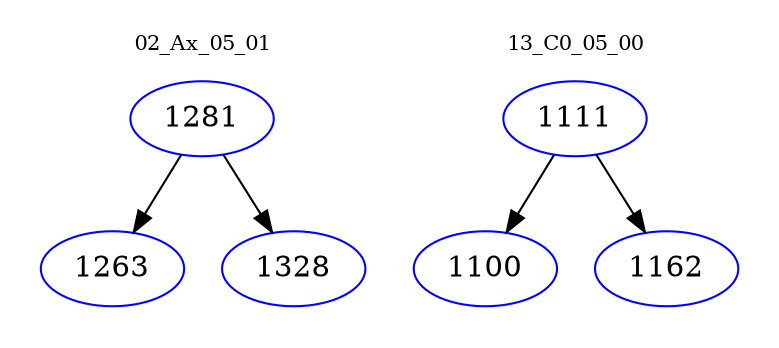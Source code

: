 digraph{
subgraph cluster_0 {
color = white
label = "02_Ax_05_01";
fontsize=10;
T0_1281 [label="1281", color="blue"]
T0_1281 -> T0_1263 [color="black"]
T0_1263 [label="1263", color="blue"]
T0_1281 -> T0_1328 [color="black"]
T0_1328 [label="1328", color="blue"]
}
subgraph cluster_1 {
color = white
label = "13_C0_05_00";
fontsize=10;
T1_1111 [label="1111", color="blue"]
T1_1111 -> T1_1100 [color="black"]
T1_1100 [label="1100", color="blue"]
T1_1111 -> T1_1162 [color="black"]
T1_1162 [label="1162", color="blue"]
}
}

